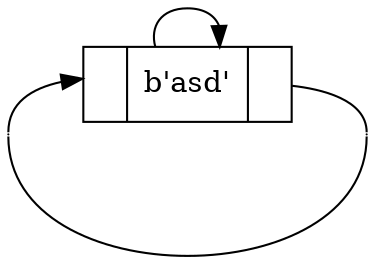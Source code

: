 digraph foo {
rankdir=LR;
node [shape=record];
p0 [label="{<prev> | <data> b'asd' | <next>}", width=1.2]
{node[shape=point height=0] pf pl}
pf:n -> p0[arrowtail=none]
pf:s -> pl:s[dir=none]
p0:c -> p0:data
p0:next:c -> pl:n[arrowhead=none]
}